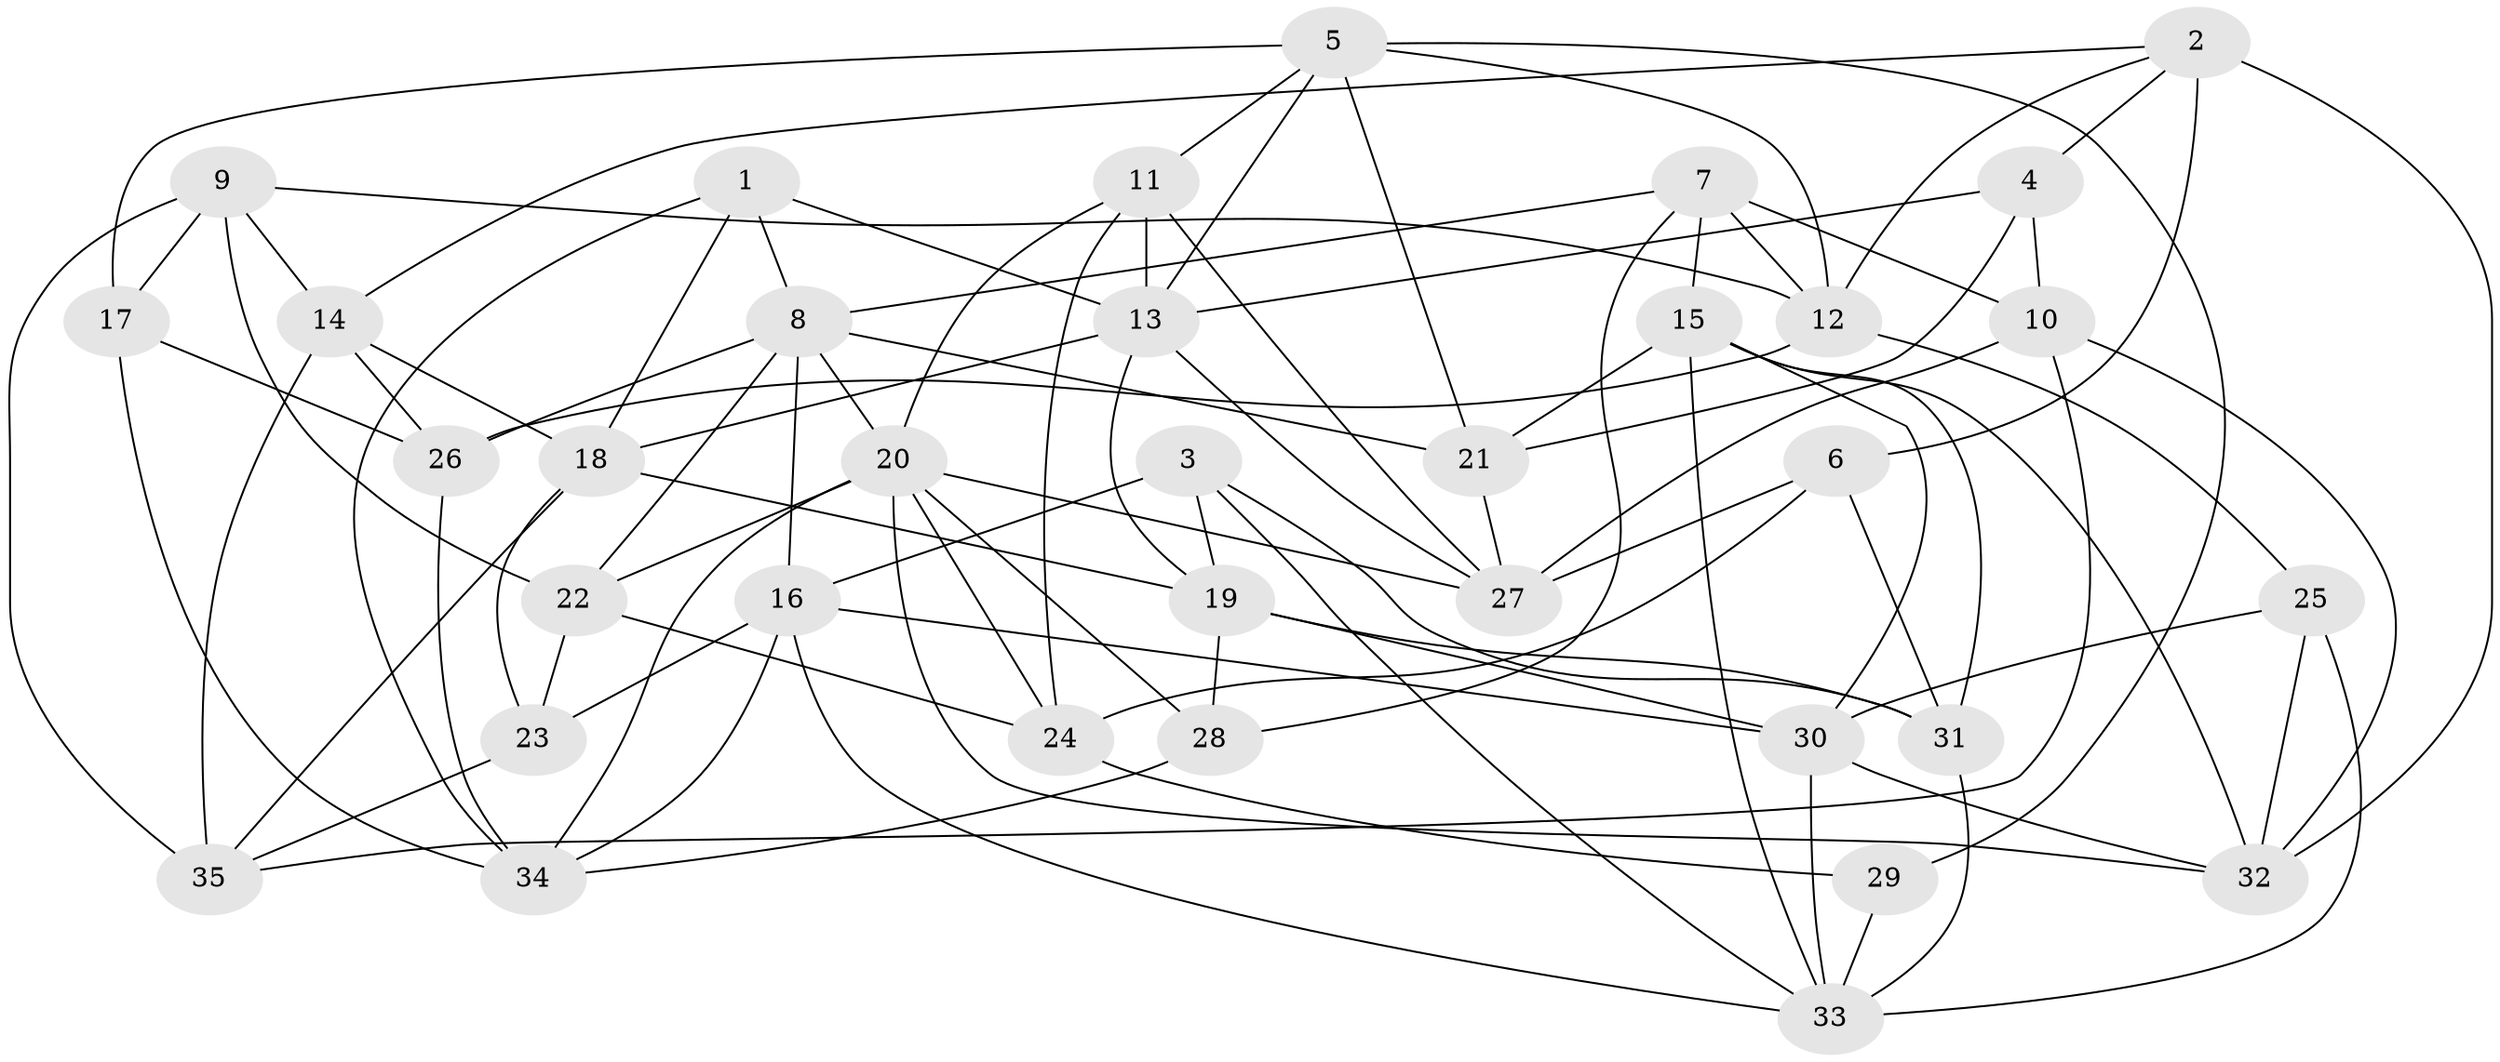 // original degree distribution, {4: 1.0}
// Generated by graph-tools (version 1.1) at 2025/03/03/09/25 03:03:00]
// undirected, 35 vertices, 92 edges
graph export_dot {
graph [start="1"]
  node [color=gray90,style=filled];
  1;
  2;
  3;
  4;
  5;
  6;
  7;
  8;
  9;
  10;
  11;
  12;
  13;
  14;
  15;
  16;
  17;
  18;
  19;
  20;
  21;
  22;
  23;
  24;
  25;
  26;
  27;
  28;
  29;
  30;
  31;
  32;
  33;
  34;
  35;
  1 -- 8 [weight=1.0];
  1 -- 13 [weight=1.0];
  1 -- 18 [weight=1.0];
  1 -- 34 [weight=1.0];
  2 -- 4 [weight=1.0];
  2 -- 6 [weight=1.0];
  2 -- 12 [weight=1.0];
  2 -- 14 [weight=1.0];
  2 -- 32 [weight=2.0];
  3 -- 16 [weight=1.0];
  3 -- 19 [weight=1.0];
  3 -- 31 [weight=1.0];
  3 -- 33 [weight=1.0];
  4 -- 10 [weight=1.0];
  4 -- 13 [weight=1.0];
  4 -- 21 [weight=1.0];
  5 -- 11 [weight=1.0];
  5 -- 12 [weight=1.0];
  5 -- 13 [weight=1.0];
  5 -- 17 [weight=1.0];
  5 -- 21 [weight=1.0];
  5 -- 29 [weight=1.0];
  6 -- 24 [weight=2.0];
  6 -- 27 [weight=1.0];
  6 -- 31 [weight=2.0];
  7 -- 8 [weight=1.0];
  7 -- 10 [weight=2.0];
  7 -- 12 [weight=1.0];
  7 -- 15 [weight=1.0];
  7 -- 28 [weight=1.0];
  8 -- 16 [weight=1.0];
  8 -- 20 [weight=1.0];
  8 -- 21 [weight=2.0];
  8 -- 22 [weight=1.0];
  8 -- 26 [weight=1.0];
  9 -- 12 [weight=1.0];
  9 -- 14 [weight=1.0];
  9 -- 17 [weight=1.0];
  9 -- 22 [weight=1.0];
  9 -- 35 [weight=2.0];
  10 -- 27 [weight=1.0];
  10 -- 32 [weight=1.0];
  10 -- 35 [weight=1.0];
  11 -- 13 [weight=2.0];
  11 -- 20 [weight=1.0];
  11 -- 24 [weight=1.0];
  11 -- 27 [weight=1.0];
  12 -- 25 [weight=1.0];
  12 -- 26 [weight=1.0];
  13 -- 18 [weight=1.0];
  13 -- 19 [weight=1.0];
  13 -- 27 [weight=1.0];
  14 -- 18 [weight=1.0];
  14 -- 26 [weight=2.0];
  14 -- 35 [weight=1.0];
  15 -- 21 [weight=1.0];
  15 -- 30 [weight=1.0];
  15 -- 31 [weight=1.0];
  15 -- 32 [weight=1.0];
  15 -- 33 [weight=1.0];
  16 -- 23 [weight=1.0];
  16 -- 30 [weight=1.0];
  16 -- 33 [weight=1.0];
  16 -- 34 [weight=1.0];
  17 -- 26 [weight=1.0];
  17 -- 34 [weight=1.0];
  18 -- 19 [weight=1.0];
  18 -- 23 [weight=1.0];
  18 -- 35 [weight=1.0];
  19 -- 28 [weight=1.0];
  19 -- 30 [weight=1.0];
  19 -- 31 [weight=1.0];
  20 -- 22 [weight=2.0];
  20 -- 24 [weight=1.0];
  20 -- 27 [weight=1.0];
  20 -- 28 [weight=1.0];
  20 -- 32 [weight=2.0];
  20 -- 34 [weight=1.0];
  21 -- 27 [weight=1.0];
  22 -- 23 [weight=1.0];
  22 -- 24 [weight=1.0];
  23 -- 35 [weight=1.0];
  24 -- 29 [weight=1.0];
  25 -- 30 [weight=1.0];
  25 -- 32 [weight=1.0];
  25 -- 33 [weight=1.0];
  26 -- 34 [weight=1.0];
  28 -- 34 [weight=1.0];
  29 -- 33 [weight=2.0];
  30 -- 32 [weight=1.0];
  30 -- 33 [weight=1.0];
  31 -- 33 [weight=1.0];
}
